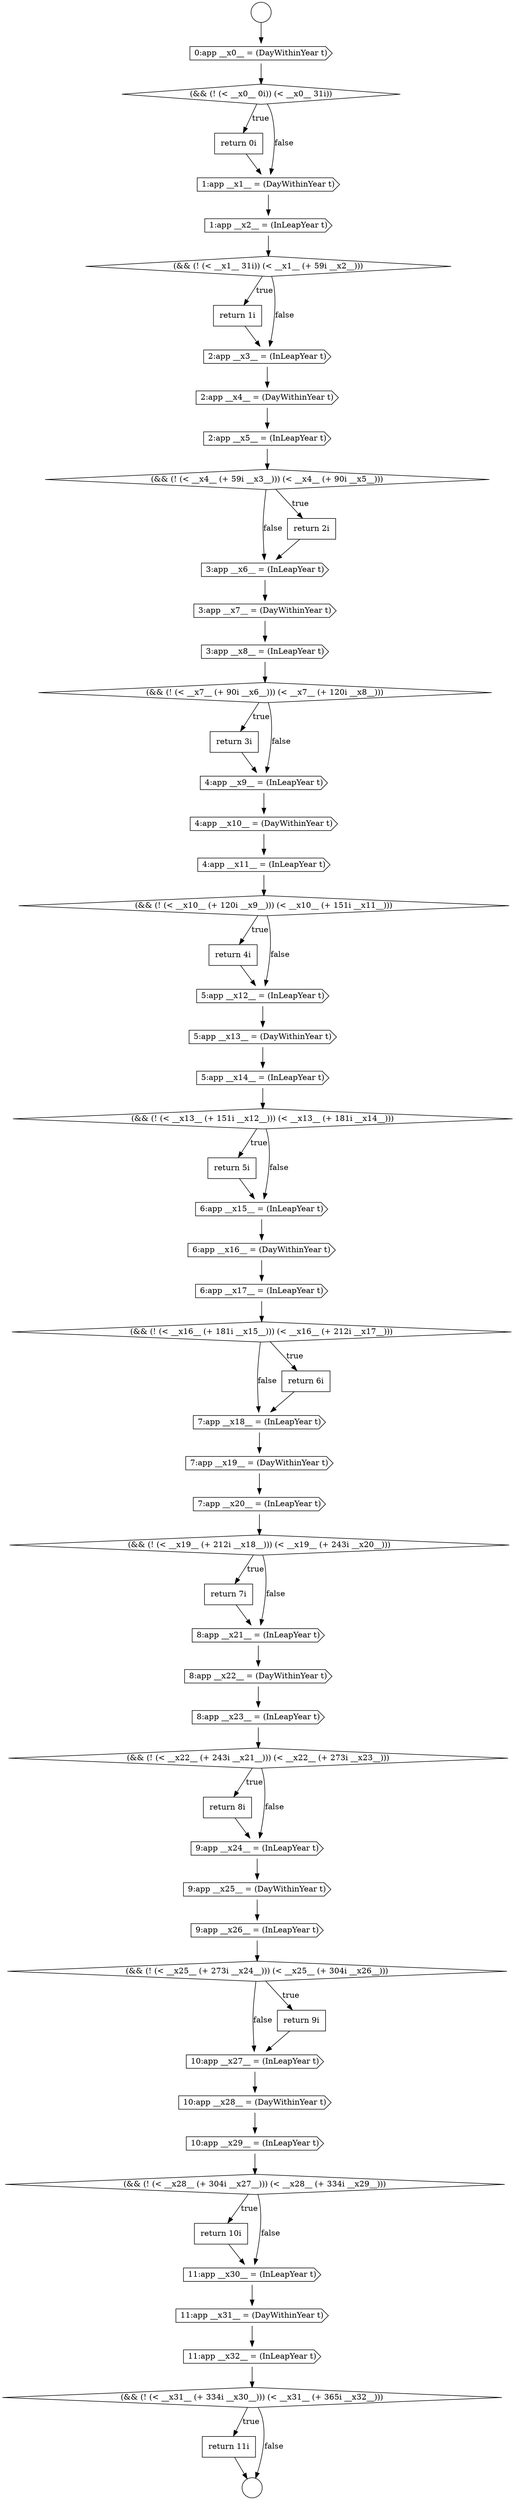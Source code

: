 digraph {
  node17094 [shape=cds, label=<<font color="black">3:app __x7__ = (DayWithinYear t)</font>> color="black" fillcolor="white" style=filled]
  node17104 [shape=cds, label=<<font color="black">5:app __x13__ = (DayWithinYear t)</font>> color="black" fillcolor="white" style=filled]
  node17096 [shape=diamond, label=<<font color="black">(&amp;&amp; (! (&lt; __x7__ (+ 90i __x6__))) (&lt; __x7__ (+ 120i __x8__)))</font>> color="black" fillcolor="white" style=filled]
  node17106 [shape=diamond, label=<<font color="black">(&amp;&amp; (! (&lt; __x13__ (+ 151i __x12__))) (&lt; __x13__ (+ 181i __x14__)))</font>> color="black" fillcolor="white" style=filled]
  node17101 [shape=diamond, label=<<font color="black">(&amp;&amp; (! (&lt; __x10__ (+ 120i __x9__))) (&lt; __x10__ (+ 151i __x11__)))</font>> color="black" fillcolor="white" style=filled]
  node17102 [shape=none, margin=0, label=<<font color="black">
    <table border="0" cellborder="1" cellspacing="0" cellpadding="10">
      <tr><td align="left">return 4i</td></tr>
    </table>
  </font>> color="black" fillcolor="white" style=filled]
  node17095 [shape=cds, label=<<font color="black">3:app __x8__ = (InLeapYear t)</font>> color="black" fillcolor="white" style=filled]
  node17091 [shape=diamond, label=<<font color="black">(&amp;&amp; (! (&lt; __x4__ (+ 59i __x3__))) (&lt; __x4__ (+ 90i __x5__)))</font>> color="black" fillcolor="white" style=filled]
  node17135 [shape=cds, label=<<font color="black">11:app __x32__ = (InLeapYear t)</font>> color="black" fillcolor="white" style=filled]
  node17103 [shape=cds, label=<<font color="black">5:app __x12__ = (InLeapYear t)</font>> color="black" fillcolor="white" style=filled]
  node17113 [shape=cds, label=<<font color="black">7:app __x18__ = (InLeapYear t)</font>> color="black" fillcolor="white" style=filled]
  node17079 [shape=circle label=" " color="black" fillcolor="white" style=filled]
  node17126 [shape=diamond, label=<<font color="black">(&amp;&amp; (! (&lt; __x25__ (+ 273i __x24__))) (&lt; __x25__ (+ 304i __x26__)))</font>> color="black" fillcolor="white" style=filled]
  node17081 [shape=cds, label=<<font color="black">0:app __x0__ = (DayWithinYear t)</font>> color="black" fillcolor="white" style=filled]
  node17100 [shape=cds, label=<<font color="black">4:app __x11__ = (InLeapYear t)</font>> color="black" fillcolor="white" style=filled]
  node17111 [shape=diamond, label=<<font color="black">(&amp;&amp; (! (&lt; __x16__ (+ 181i __x15__))) (&lt; __x16__ (+ 212i __x17__)))</font>> color="black" fillcolor="white" style=filled]
  node17132 [shape=none, margin=0, label=<<font color="black">
    <table border="0" cellborder="1" cellspacing="0" cellpadding="10">
      <tr><td align="left">return 10i</td></tr>
    </table>
  </font>> color="black" fillcolor="white" style=filled]
  node17117 [shape=none, margin=0, label=<<font color="black">
    <table border="0" cellborder="1" cellspacing="0" cellpadding="10">
      <tr><td align="left">return 7i</td></tr>
    </table>
  </font>> color="black" fillcolor="white" style=filled]
  node17122 [shape=none, margin=0, label=<<font color="black">
    <table border="0" cellborder="1" cellspacing="0" cellpadding="10">
      <tr><td align="left">return 8i</td></tr>
    </table>
  </font>> color="black" fillcolor="white" style=filled]
  node17097 [shape=none, margin=0, label=<<font color="black">
    <table border="0" cellborder="1" cellspacing="0" cellpadding="10">
      <tr><td align="left">return 3i</td></tr>
    </table>
  </font>> color="black" fillcolor="white" style=filled]
  node17085 [shape=cds, label=<<font color="black">1:app __x2__ = (InLeapYear t)</font>> color="black" fillcolor="white" style=filled]
  node17107 [shape=none, margin=0, label=<<font color="black">
    <table border="0" cellborder="1" cellspacing="0" cellpadding="10">
      <tr><td align="left">return 5i</td></tr>
    </table>
  </font>> color="black" fillcolor="white" style=filled]
  node17136 [shape=diamond, label=<<font color="black">(&amp;&amp; (! (&lt; __x31__ (+ 334i __x30__))) (&lt; __x31__ (+ 365i __x32__)))</font>> color="black" fillcolor="white" style=filled]
  node17129 [shape=cds, label=<<font color="black">10:app __x28__ = (DayWithinYear t)</font>> color="black" fillcolor="white" style=filled]
  node17090 [shape=cds, label=<<font color="black">2:app __x5__ = (InLeapYear t)</font>> color="black" fillcolor="white" style=filled]
  node17125 [shape=cds, label=<<font color="black">9:app __x26__ = (InLeapYear t)</font>> color="black" fillcolor="white" style=filled]
  node17110 [shape=cds, label=<<font color="black">6:app __x17__ = (InLeapYear t)</font>> color="black" fillcolor="white" style=filled]
  node17082 [shape=diamond, label=<<font color="black">(&amp;&amp; (! (&lt; __x0__ 0i)) (&lt; __x0__ 31i))</font>> color="black" fillcolor="white" style=filled]
  node17093 [shape=cds, label=<<font color="black">3:app __x6__ = (InLeapYear t)</font>> color="black" fillcolor="white" style=filled]
  node17114 [shape=cds, label=<<font color="black">7:app __x19__ = (DayWithinYear t)</font>> color="black" fillcolor="white" style=filled]
  node17086 [shape=diamond, label=<<font color="black">(&amp;&amp; (! (&lt; __x1__ 31i)) (&lt; __x1__ (+ 59i __x2__)))</font>> color="black" fillcolor="white" style=filled]
  node17133 [shape=cds, label=<<font color="black">11:app __x30__ = (InLeapYear t)</font>> color="black" fillcolor="white" style=filled]
  node17118 [shape=cds, label=<<font color="black">8:app __x21__ = (InLeapYear t)</font>> color="black" fillcolor="white" style=filled]
  node17083 [shape=none, margin=0, label=<<font color="black">
    <table border="0" cellborder="1" cellspacing="0" cellpadding="10">
      <tr><td align="left">return 0i</td></tr>
    </table>
  </font>> color="black" fillcolor="white" style=filled]
  node17109 [shape=cds, label=<<font color="black">6:app __x16__ = (DayWithinYear t)</font>> color="black" fillcolor="white" style=filled]
  node17130 [shape=cds, label=<<font color="black">10:app __x29__ = (InLeapYear t)</font>> color="black" fillcolor="white" style=filled]
  node17115 [shape=cds, label=<<font color="black">7:app __x20__ = (InLeapYear t)</font>> color="black" fillcolor="white" style=filled]
  node17128 [shape=cds, label=<<font color="black">10:app __x27__ = (InLeapYear t)</font>> color="black" fillcolor="white" style=filled]
  node17137 [shape=none, margin=0, label=<<font color="black">
    <table border="0" cellborder="1" cellspacing="0" cellpadding="10">
      <tr><td align="left">return 11i</td></tr>
    </table>
  </font>> color="black" fillcolor="white" style=filled]
  node17098 [shape=cds, label=<<font color="black">4:app __x9__ = (InLeapYear t)</font>> color="black" fillcolor="white" style=filled]
  node17080 [shape=circle label=" " color="black" fillcolor="white" style=filled]
  node17112 [shape=none, margin=0, label=<<font color="black">
    <table border="0" cellborder="1" cellspacing="0" cellpadding="10">
      <tr><td align="left">return 6i</td></tr>
    </table>
  </font>> color="black" fillcolor="white" style=filled]
  node17087 [shape=none, margin=0, label=<<font color="black">
    <table border="0" cellborder="1" cellspacing="0" cellpadding="10">
      <tr><td align="left">return 1i</td></tr>
    </table>
  </font>> color="black" fillcolor="white" style=filled]
  node17105 [shape=cds, label=<<font color="black">5:app __x14__ = (InLeapYear t)</font>> color="black" fillcolor="white" style=filled]
  node17134 [shape=cds, label=<<font color="black">11:app __x31__ = (DayWithinYear t)</font>> color="black" fillcolor="white" style=filled]
  node17119 [shape=cds, label=<<font color="black">8:app __x22__ = (DayWithinYear t)</font>> color="black" fillcolor="white" style=filled]
  node17092 [shape=none, margin=0, label=<<font color="black">
    <table border="0" cellborder="1" cellspacing="0" cellpadding="10">
      <tr><td align="left">return 2i</td></tr>
    </table>
  </font>> color="black" fillcolor="white" style=filled]
  node17124 [shape=cds, label=<<font color="black">9:app __x25__ = (DayWithinYear t)</font>> color="black" fillcolor="white" style=filled]
  node17089 [shape=cds, label=<<font color="black">2:app __x4__ = (DayWithinYear t)</font>> color="black" fillcolor="white" style=filled]
  node17099 [shape=cds, label=<<font color="black">4:app __x10__ = (DayWithinYear t)</font>> color="black" fillcolor="white" style=filled]
  node17127 [shape=none, margin=0, label=<<font color="black">
    <table border="0" cellborder="1" cellspacing="0" cellpadding="10">
      <tr><td align="left">return 9i</td></tr>
    </table>
  </font>> color="black" fillcolor="white" style=filled]
  node17121 [shape=diamond, label=<<font color="black">(&amp;&amp; (! (&lt; __x22__ (+ 243i __x21__))) (&lt; __x22__ (+ 273i __x23__)))</font>> color="black" fillcolor="white" style=filled]
  node17120 [shape=cds, label=<<font color="black">8:app __x23__ = (InLeapYear t)</font>> color="black" fillcolor="white" style=filled]
  node17088 [shape=cds, label=<<font color="black">2:app __x3__ = (InLeapYear t)</font>> color="black" fillcolor="white" style=filled]
  node17131 [shape=diamond, label=<<font color="black">(&amp;&amp; (! (&lt; __x28__ (+ 304i __x27__))) (&lt; __x28__ (+ 334i __x29__)))</font>> color="black" fillcolor="white" style=filled]
  node17116 [shape=diamond, label=<<font color="black">(&amp;&amp; (! (&lt; __x19__ (+ 212i __x18__))) (&lt; __x19__ (+ 243i __x20__)))</font>> color="black" fillcolor="white" style=filled]
  node17084 [shape=cds, label=<<font color="black">1:app __x1__ = (DayWithinYear t)</font>> color="black" fillcolor="white" style=filled]
  node17108 [shape=cds, label=<<font color="black">6:app __x15__ = (InLeapYear t)</font>> color="black" fillcolor="white" style=filled]
  node17123 [shape=cds, label=<<font color="black">9:app __x24__ = (InLeapYear t)</font>> color="black" fillcolor="white" style=filled]
  node17090 -> node17091 [ color="black"]
  node17124 -> node17125 [ color="black"]
  node17117 -> node17118 [ color="black"]
  node17123 -> node17124 [ color="black"]
  node17118 -> node17119 [ color="black"]
  node17096 -> node17097 [label=<<font color="black">true</font>> color="black"]
  node17096 -> node17098 [label=<<font color="black">false</font>> color="black"]
  node17093 -> node17094 [ color="black"]
  node17120 -> node17121 [ color="black"]
  node17104 -> node17105 [ color="black"]
  node17087 -> node17088 [ color="black"]
  node17101 -> node17102 [label=<<font color="black">true</font>> color="black"]
  node17101 -> node17103 [label=<<font color="black">false</font>> color="black"]
  node17126 -> node17127 [label=<<font color="black">true</font>> color="black"]
  node17126 -> node17128 [label=<<font color="black">false</font>> color="black"]
  node17099 -> node17100 [ color="black"]
  node17085 -> node17086 [ color="black"]
  node17088 -> node17089 [ color="black"]
  node17108 -> node17109 [ color="black"]
  node17131 -> node17132 [label=<<font color="black">true</font>> color="black"]
  node17131 -> node17133 [label=<<font color="black">false</font>> color="black"]
  node17086 -> node17087 [label=<<font color="black">true</font>> color="black"]
  node17086 -> node17088 [label=<<font color="black">false</font>> color="black"]
  node17135 -> node17136 [ color="black"]
  node17113 -> node17114 [ color="black"]
  node17100 -> node17101 [ color="black"]
  node17094 -> node17095 [ color="black"]
  node17107 -> node17108 [ color="black"]
  node17112 -> node17113 [ color="black"]
  node17097 -> node17098 [ color="black"]
  node17089 -> node17090 [ color="black"]
  node17132 -> node17133 [ color="black"]
  node17136 -> node17137 [label=<<font color="black">true</font>> color="black"]
  node17136 -> node17080 [label=<<font color="black">false</font>> color="black"]
  node17092 -> node17093 [ color="black"]
  node17116 -> node17117 [label=<<font color="black">true</font>> color="black"]
  node17116 -> node17118 [label=<<font color="black">false</font>> color="black"]
  node17109 -> node17110 [ color="black"]
  node17111 -> node17112 [label=<<font color="black">true</font>> color="black"]
  node17111 -> node17113 [label=<<font color="black">false</font>> color="black"]
  node17102 -> node17103 [ color="black"]
  node17137 -> node17080 [ color="black"]
  node17083 -> node17084 [ color="black"]
  node17103 -> node17104 [ color="black"]
  node17082 -> node17083 [label=<<font color="black">true</font>> color="black"]
  node17082 -> node17084 [label=<<font color="black">false</font>> color="black"]
  node17106 -> node17107 [label=<<font color="black">true</font>> color="black"]
  node17106 -> node17108 [label=<<font color="black">false</font>> color="black"]
  node17128 -> node17129 [ color="black"]
  node17105 -> node17106 [ color="black"]
  node17119 -> node17120 [ color="black"]
  node17084 -> node17085 [ color="black"]
  node17130 -> node17131 [ color="black"]
  node17127 -> node17128 [ color="black"]
  node17125 -> node17126 [ color="black"]
  node17133 -> node17134 [ color="black"]
  node17121 -> node17122 [label=<<font color="black">true</font>> color="black"]
  node17121 -> node17123 [label=<<font color="black">false</font>> color="black"]
  node17091 -> node17092 [label=<<font color="black">true</font>> color="black"]
  node17091 -> node17093 [label=<<font color="black">false</font>> color="black"]
  node17081 -> node17082 [ color="black"]
  node17122 -> node17123 [ color="black"]
  node17110 -> node17111 [ color="black"]
  node17098 -> node17099 [ color="black"]
  node17129 -> node17130 [ color="black"]
  node17134 -> node17135 [ color="black"]
  node17079 -> node17081 [ color="black"]
  node17114 -> node17115 [ color="black"]
  node17095 -> node17096 [ color="black"]
  node17115 -> node17116 [ color="black"]
}
